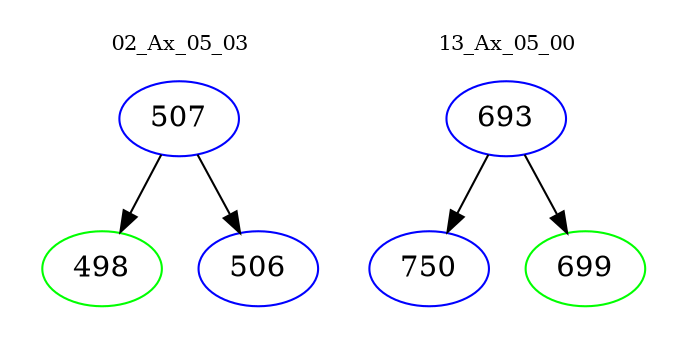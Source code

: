 digraph{
subgraph cluster_0 {
color = white
label = "02_Ax_05_03";
fontsize=10;
T0_507 [label="507", color="blue"]
T0_507 -> T0_498 [color="black"]
T0_498 [label="498", color="green"]
T0_507 -> T0_506 [color="black"]
T0_506 [label="506", color="blue"]
}
subgraph cluster_1 {
color = white
label = "13_Ax_05_00";
fontsize=10;
T1_693 [label="693", color="blue"]
T1_693 -> T1_750 [color="black"]
T1_750 [label="750", color="blue"]
T1_693 -> T1_699 [color="black"]
T1_699 [label="699", color="green"]
}
}
